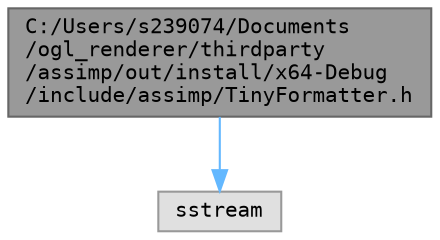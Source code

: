 digraph "C:/Users/s239074/Documents/ogl_renderer/thirdparty/assimp/out/install/x64-Debug/include/assimp/TinyFormatter.h"
{
 // LATEX_PDF_SIZE
  bgcolor="transparent";
  edge [fontname=Terminal,fontsize=10,labelfontname=Helvetica,labelfontsize=10];
  node [fontname=Terminal,fontsize=10,shape=box,height=0.2,width=0.4];
  Node1 [label="C:/Users/s239074/Documents\l/ogl_renderer/thirdparty\l/assimp/out/install/x64-Debug\l/include/assimp/TinyFormatter.h",height=0.2,width=0.4,color="gray40", fillcolor="grey60", style="filled", fontcolor="black",tooltip="Utility to format log messages more easily. Introduced to get rid of the boost::format dependency...."];
  Node1 -> Node2 [color="steelblue1",style="solid"];
  Node2 [label="sstream",height=0.2,width=0.4,color="grey60", fillcolor="#E0E0E0", style="filled",tooltip=" "];
}
